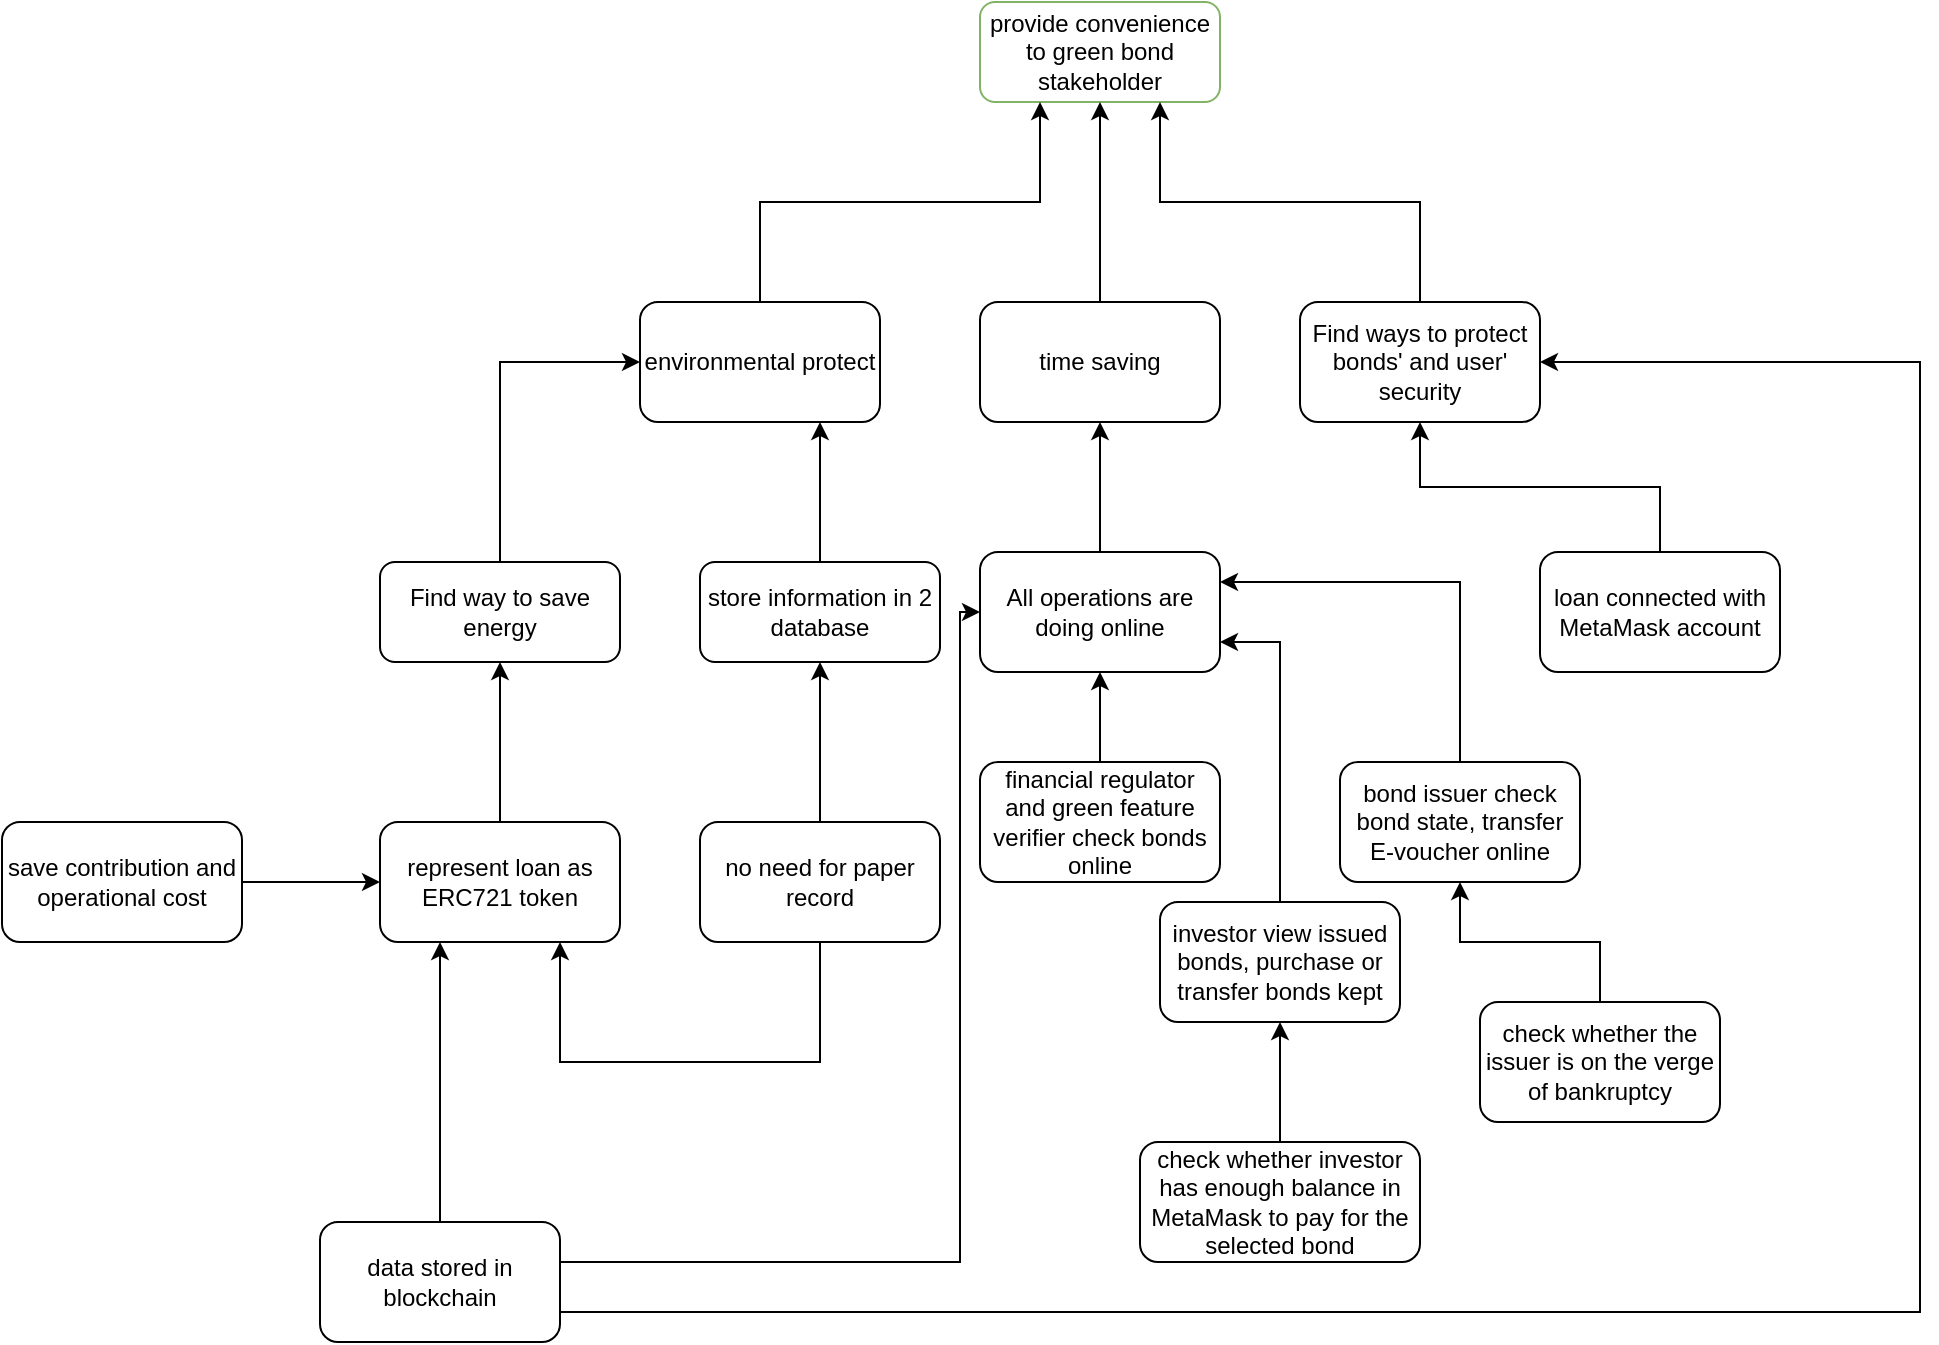 <mxfile version="14.9.7" type="github">
  <diagram id="Lk4EkjJhUrZJCpCul70C" name="Page-1">
    <mxGraphModel dx="1991" dy="571" grid="1" gridSize="10" guides="1" tooltips="1" connect="1" arrows="1" fold="1" page="1" pageScale="1" pageWidth="827" pageHeight="1169" math="0" shadow="0">
      <root>
        <mxCell id="0" />
        <mxCell id="1" parent="0" />
        <mxCell id="YYW-h24_xA7e8C2LyHym-1" value="provide convenience to green bond stakeholder" style="rounded=1;whiteSpace=wrap;html=1;strokeColor=#82b366;fillColor=none;" vertex="1" parent="1">
          <mxGeometry x="340" y="90" width="120" height="50" as="geometry" />
        </mxCell>
        <mxCell id="YYW-h24_xA7e8C2LyHym-5" style="edgeStyle=orthogonalEdgeStyle;rounded=0;orthogonalLoop=1;jettySize=auto;html=1;exitX=0.5;exitY=0;exitDx=0;exitDy=0;entryX=0.5;entryY=1;entryDx=0;entryDy=0;" edge="1" parent="1" source="YYW-h24_xA7e8C2LyHym-4" target="YYW-h24_xA7e8C2LyHym-1">
          <mxGeometry relative="1" as="geometry" />
        </mxCell>
        <mxCell id="YYW-h24_xA7e8C2LyHym-4" value="time saving" style="rounded=1;whiteSpace=wrap;html=1;" vertex="1" parent="1">
          <mxGeometry x="340" y="240" width="120" height="60" as="geometry" />
        </mxCell>
        <mxCell id="YYW-h24_xA7e8C2LyHym-29" style="edgeStyle=orthogonalEdgeStyle;rounded=0;orthogonalLoop=1;jettySize=auto;html=1;exitX=0.5;exitY=0;exitDx=0;exitDy=0;entryX=0;entryY=0.5;entryDx=0;entryDy=0;" edge="1" parent="1" source="YYW-h24_xA7e8C2LyHym-6" target="YYW-h24_xA7e8C2LyHym-9">
          <mxGeometry relative="1" as="geometry" />
        </mxCell>
        <mxCell id="YYW-h24_xA7e8C2LyHym-6" value="Find way to save energy" style="rounded=1;whiteSpace=wrap;html=1;" vertex="1" parent="1">
          <mxGeometry x="40" y="370" width="120" height="50" as="geometry" />
        </mxCell>
        <mxCell id="YYW-h24_xA7e8C2LyHym-10" style="edgeStyle=orthogonalEdgeStyle;rounded=0;orthogonalLoop=1;jettySize=auto;html=1;exitX=0.5;exitY=0;exitDx=0;exitDy=0;entryX=0.25;entryY=1;entryDx=0;entryDy=0;" edge="1" parent="1" source="YYW-h24_xA7e8C2LyHym-9" target="YYW-h24_xA7e8C2LyHym-1">
          <mxGeometry relative="1" as="geometry" />
        </mxCell>
        <mxCell id="YYW-h24_xA7e8C2LyHym-9" value="environmental protect" style="rounded=1;whiteSpace=wrap;html=1;" vertex="1" parent="1">
          <mxGeometry x="170" y="240" width="120" height="60" as="geometry" />
        </mxCell>
        <mxCell id="YYW-h24_xA7e8C2LyHym-14" style="edgeStyle=orthogonalEdgeStyle;rounded=0;orthogonalLoop=1;jettySize=auto;html=1;exitX=0.5;exitY=0;exitDx=0;exitDy=0;entryX=0.75;entryY=1;entryDx=0;entryDy=0;" edge="1" parent="1" source="YYW-h24_xA7e8C2LyHym-12" target="YYW-h24_xA7e8C2LyHym-1">
          <mxGeometry relative="1" as="geometry" />
        </mxCell>
        <mxCell id="YYW-h24_xA7e8C2LyHym-12" value="Find ways to protect bonds&#39; and user&#39; security" style="rounded=1;whiteSpace=wrap;html=1;" vertex="1" parent="1">
          <mxGeometry x="500" y="240" width="120" height="60" as="geometry" />
        </mxCell>
        <mxCell id="YYW-h24_xA7e8C2LyHym-17" style="edgeStyle=orthogonalEdgeStyle;rounded=0;orthogonalLoop=1;jettySize=auto;html=1;exitX=0.5;exitY=0;exitDx=0;exitDy=0;entryX=0.75;entryY=1;entryDx=0;entryDy=0;" edge="1" parent="1" source="YYW-h24_xA7e8C2LyHym-16" target="YYW-h24_xA7e8C2LyHym-9">
          <mxGeometry relative="1" as="geometry" />
        </mxCell>
        <mxCell id="YYW-h24_xA7e8C2LyHym-16" value="store information in 2 database" style="rounded=1;whiteSpace=wrap;html=1;" vertex="1" parent="1">
          <mxGeometry x="200" y="370" width="120" height="50" as="geometry" />
        </mxCell>
        <mxCell id="YYW-h24_xA7e8C2LyHym-32" style="edgeStyle=orthogonalEdgeStyle;rounded=0;orthogonalLoop=1;jettySize=auto;html=1;exitX=0.5;exitY=0;exitDx=0;exitDy=0;entryX=0.5;entryY=1;entryDx=0;entryDy=0;" edge="1" parent="1" source="YYW-h24_xA7e8C2LyHym-19" target="YYW-h24_xA7e8C2LyHym-4">
          <mxGeometry relative="1" as="geometry" />
        </mxCell>
        <mxCell id="YYW-h24_xA7e8C2LyHym-19" value="All operations are doing online" style="rounded=1;whiteSpace=wrap;html=1;" vertex="1" parent="1">
          <mxGeometry x="340" y="365" width="120" height="60" as="geometry" />
        </mxCell>
        <mxCell id="YYW-h24_xA7e8C2LyHym-30" style="edgeStyle=orthogonalEdgeStyle;rounded=0;orthogonalLoop=1;jettySize=auto;html=1;exitX=0.5;exitY=0;exitDx=0;exitDy=0;entryX=0.5;entryY=1;entryDx=0;entryDy=0;" edge="1" parent="1" source="YYW-h24_xA7e8C2LyHym-20" target="YYW-h24_xA7e8C2LyHym-16">
          <mxGeometry relative="1" as="geometry" />
        </mxCell>
        <mxCell id="YYW-h24_xA7e8C2LyHym-31" style="edgeStyle=orthogonalEdgeStyle;rounded=0;orthogonalLoop=1;jettySize=auto;html=1;exitX=0.5;exitY=1;exitDx=0;exitDy=0;entryX=0.75;entryY=1;entryDx=0;entryDy=0;" edge="1" parent="1" source="YYW-h24_xA7e8C2LyHym-20" target="YYW-h24_xA7e8C2LyHym-25">
          <mxGeometry relative="1" as="geometry">
            <Array as="points">
              <mxPoint x="260" y="620" />
              <mxPoint x="130" y="620" />
            </Array>
          </mxGeometry>
        </mxCell>
        <mxCell id="YYW-h24_xA7e8C2LyHym-20" value="no need for paper record" style="rounded=1;whiteSpace=wrap;html=1;" vertex="1" parent="1">
          <mxGeometry x="200" y="500" width="120" height="60" as="geometry" />
        </mxCell>
        <mxCell id="YYW-h24_xA7e8C2LyHym-26" style="edgeStyle=orthogonalEdgeStyle;rounded=0;orthogonalLoop=1;jettySize=auto;html=1;exitX=0.5;exitY=0;exitDx=0;exitDy=0;entryX=0.5;entryY=1;entryDx=0;entryDy=0;" edge="1" parent="1" source="YYW-h24_xA7e8C2LyHym-25" target="YYW-h24_xA7e8C2LyHym-6">
          <mxGeometry relative="1" as="geometry" />
        </mxCell>
        <mxCell id="YYW-h24_xA7e8C2LyHym-25" value="represent loan as ERC721 token" style="rounded=1;whiteSpace=wrap;html=1;" vertex="1" parent="1">
          <mxGeometry x="40" y="500" width="120" height="60" as="geometry" />
        </mxCell>
        <mxCell id="YYW-h24_xA7e8C2LyHym-28" value="" style="edgeStyle=orthogonalEdgeStyle;rounded=0;orthogonalLoop=1;jettySize=auto;html=1;" edge="1" parent="1" source="YYW-h24_xA7e8C2LyHym-27" target="YYW-h24_xA7e8C2LyHym-25">
          <mxGeometry relative="1" as="geometry" />
        </mxCell>
        <mxCell id="YYW-h24_xA7e8C2LyHym-27" value="save contribution and operational cost" style="rounded=1;whiteSpace=wrap;html=1;" vertex="1" parent="1">
          <mxGeometry x="-149" y="500" width="120" height="60" as="geometry" />
        </mxCell>
        <mxCell id="YYW-h24_xA7e8C2LyHym-34" value="" style="edgeStyle=orthogonalEdgeStyle;rounded=0;orthogonalLoop=1;jettySize=auto;html=1;" edge="1" parent="1" source="YYW-h24_xA7e8C2LyHym-33" target="YYW-h24_xA7e8C2LyHym-19">
          <mxGeometry relative="1" as="geometry" />
        </mxCell>
        <mxCell id="YYW-h24_xA7e8C2LyHym-33" value="financial regulator and green feature verifier check bonds online" style="rounded=1;whiteSpace=wrap;html=1;" vertex="1" parent="1">
          <mxGeometry x="340" y="470" width="120" height="60" as="geometry" />
        </mxCell>
        <mxCell id="YYW-h24_xA7e8C2LyHym-36" style="edgeStyle=orthogonalEdgeStyle;rounded=0;orthogonalLoop=1;jettySize=auto;html=1;exitX=0.5;exitY=0;exitDx=0;exitDy=0;entryX=0.25;entryY=1;entryDx=0;entryDy=0;" edge="1" parent="1" source="YYW-h24_xA7e8C2LyHym-35" target="YYW-h24_xA7e8C2LyHym-25">
          <mxGeometry relative="1" as="geometry" />
        </mxCell>
        <mxCell id="YYW-h24_xA7e8C2LyHym-43" style="edgeStyle=orthogonalEdgeStyle;rounded=0;orthogonalLoop=1;jettySize=auto;html=1;exitX=1;exitY=0.25;exitDx=0;exitDy=0;entryX=0;entryY=0.5;entryDx=0;entryDy=0;" edge="1" parent="1" source="YYW-h24_xA7e8C2LyHym-35" target="YYW-h24_xA7e8C2LyHym-19">
          <mxGeometry relative="1" as="geometry">
            <Array as="points">
              <mxPoint x="130" y="720" />
              <mxPoint x="330" y="720" />
              <mxPoint x="330" y="395" />
            </Array>
          </mxGeometry>
        </mxCell>
        <mxCell id="YYW-h24_xA7e8C2LyHym-48" style="edgeStyle=orthogonalEdgeStyle;rounded=0;orthogonalLoop=1;jettySize=auto;html=1;exitX=1;exitY=0.75;exitDx=0;exitDy=0;entryX=1;entryY=0.5;entryDx=0;entryDy=0;" edge="1" parent="1" source="YYW-h24_xA7e8C2LyHym-35" target="YYW-h24_xA7e8C2LyHym-12">
          <mxGeometry relative="1" as="geometry">
            <Array as="points">
              <mxPoint x="810" y="745" />
              <mxPoint x="810" y="270" />
            </Array>
          </mxGeometry>
        </mxCell>
        <mxCell id="YYW-h24_xA7e8C2LyHym-35" value="data stored in blockchain" style="rounded=1;whiteSpace=wrap;html=1;" vertex="1" parent="1">
          <mxGeometry x="10" y="700" width="120" height="60" as="geometry" />
        </mxCell>
        <mxCell id="YYW-h24_xA7e8C2LyHym-40" style="edgeStyle=orthogonalEdgeStyle;rounded=0;orthogonalLoop=1;jettySize=auto;html=1;exitX=0.5;exitY=0;exitDx=0;exitDy=0;entryX=1;entryY=0.25;entryDx=0;entryDy=0;" edge="1" parent="1" source="YYW-h24_xA7e8C2LyHym-39" target="YYW-h24_xA7e8C2LyHym-19">
          <mxGeometry relative="1" as="geometry" />
        </mxCell>
        <mxCell id="YYW-h24_xA7e8C2LyHym-39" value="bond issuer check bond state, transfer E-voucher online" style="rounded=1;whiteSpace=wrap;html=1;" vertex="1" parent="1">
          <mxGeometry x="520" y="470" width="120" height="60" as="geometry" />
        </mxCell>
        <mxCell id="YYW-h24_xA7e8C2LyHym-42" style="edgeStyle=orthogonalEdgeStyle;rounded=0;orthogonalLoop=1;jettySize=auto;html=1;exitX=0.5;exitY=0;exitDx=0;exitDy=0;entryX=1;entryY=0.75;entryDx=0;entryDy=0;" edge="1" parent="1" source="YYW-h24_xA7e8C2LyHym-41" target="YYW-h24_xA7e8C2LyHym-19">
          <mxGeometry relative="1" as="geometry" />
        </mxCell>
        <mxCell id="YYW-h24_xA7e8C2LyHym-41" value="investor view issued bonds, purchase or transfer bonds kept" style="rounded=1;whiteSpace=wrap;html=1;" vertex="1" parent="1">
          <mxGeometry x="430" y="540" width="120" height="60" as="geometry" />
        </mxCell>
        <mxCell id="YYW-h24_xA7e8C2LyHym-45" value="" style="edgeStyle=orthogonalEdgeStyle;rounded=0;orthogonalLoop=1;jettySize=auto;html=1;" edge="1" parent="1" source="YYW-h24_xA7e8C2LyHym-44" target="YYW-h24_xA7e8C2LyHym-41">
          <mxGeometry relative="1" as="geometry" />
        </mxCell>
        <mxCell id="YYW-h24_xA7e8C2LyHym-44" value="check whether investor has enough balance in MetaMask to pay for the selected bond" style="rounded=1;whiteSpace=wrap;html=1;" vertex="1" parent="1">
          <mxGeometry x="420" y="660" width="140" height="60" as="geometry" />
        </mxCell>
        <mxCell id="YYW-h24_xA7e8C2LyHym-47" value="" style="edgeStyle=orthogonalEdgeStyle;rounded=0;orthogonalLoop=1;jettySize=auto;html=1;" edge="1" parent="1" source="YYW-h24_xA7e8C2LyHym-46" target="YYW-h24_xA7e8C2LyHym-39">
          <mxGeometry relative="1" as="geometry" />
        </mxCell>
        <mxCell id="YYW-h24_xA7e8C2LyHym-46" value="check whether the issuer is on the verge of bankruptcy" style="rounded=1;whiteSpace=wrap;html=1;" vertex="1" parent="1">
          <mxGeometry x="590" y="590" width="120" height="60" as="geometry" />
        </mxCell>
        <mxCell id="YYW-h24_xA7e8C2LyHym-51" style="edgeStyle=orthogonalEdgeStyle;rounded=0;orthogonalLoop=1;jettySize=auto;html=1;exitX=0.5;exitY=0;exitDx=0;exitDy=0;entryX=0.5;entryY=1;entryDx=0;entryDy=0;" edge="1" parent="1" source="YYW-h24_xA7e8C2LyHym-50" target="YYW-h24_xA7e8C2LyHym-12">
          <mxGeometry relative="1" as="geometry" />
        </mxCell>
        <mxCell id="YYW-h24_xA7e8C2LyHym-50" value="loan connected with MetaMask account" style="rounded=1;whiteSpace=wrap;html=1;fillColor=none;gradientColor=none;" vertex="1" parent="1">
          <mxGeometry x="620" y="365" width="120" height="60" as="geometry" />
        </mxCell>
      </root>
    </mxGraphModel>
  </diagram>
</mxfile>
